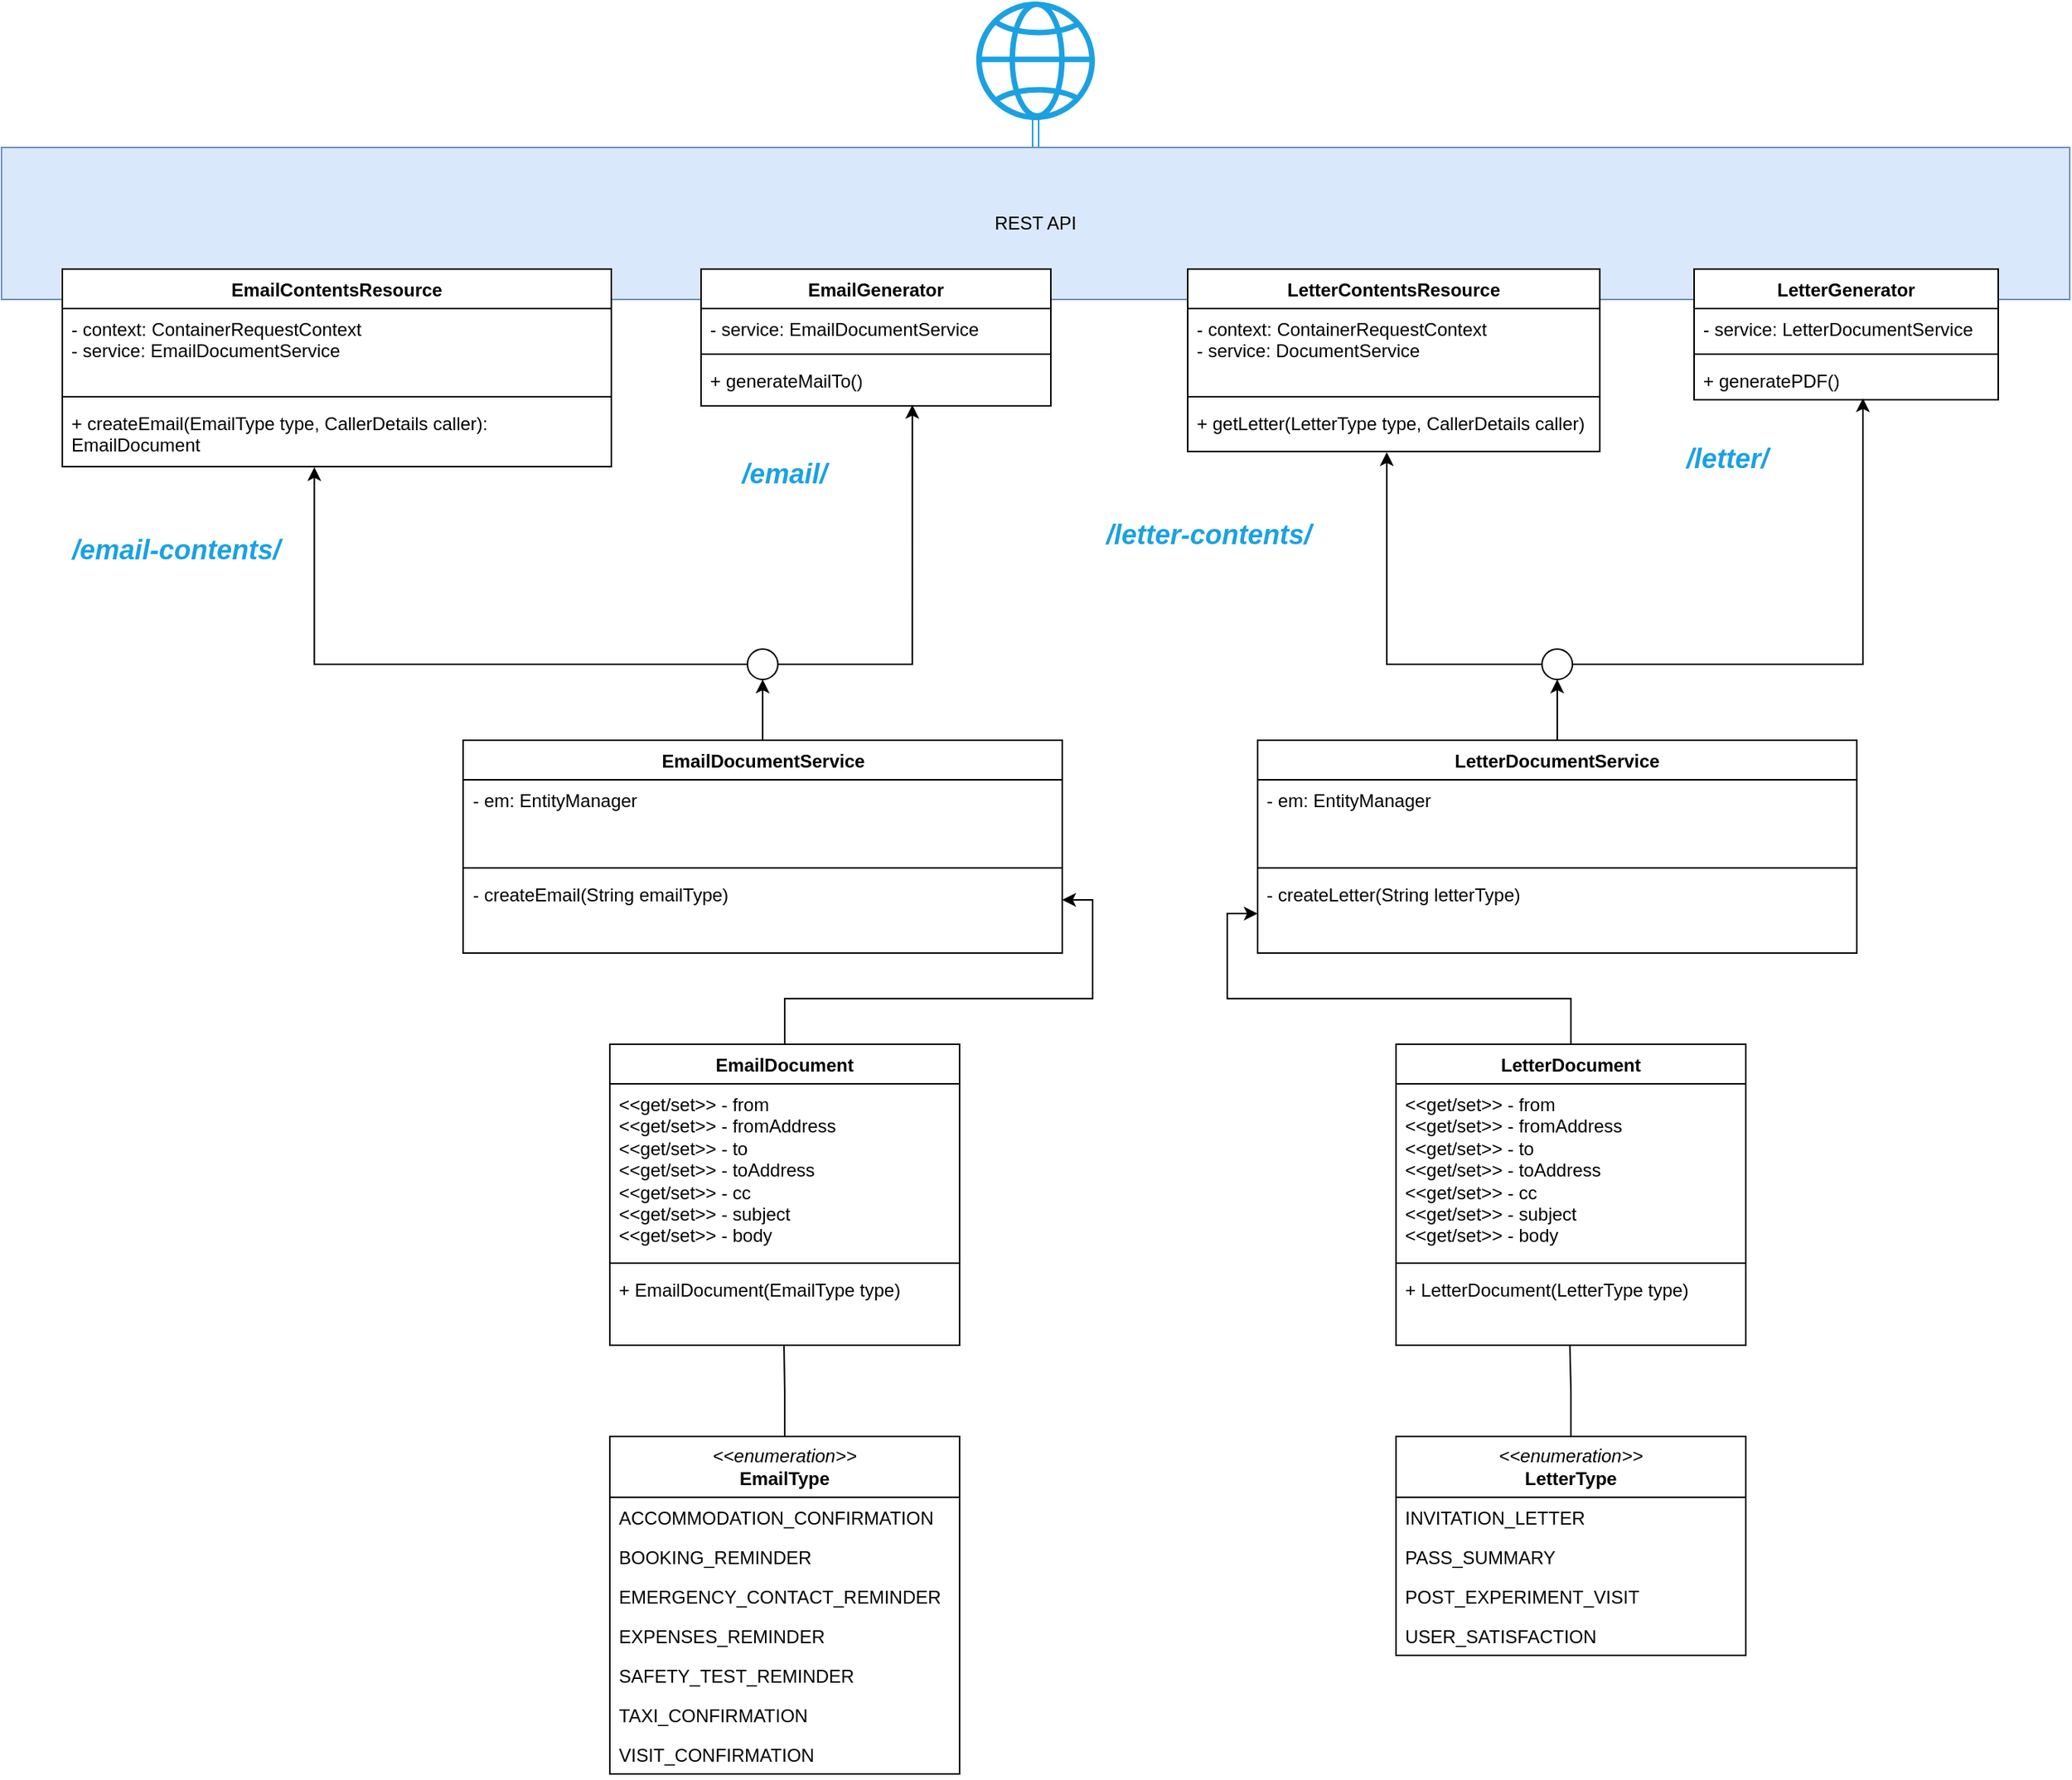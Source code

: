 <mxfile version="24.2.1" type="github">
  <diagram id="C5RBs43oDa-KdzZeNtuy" name="Page-1">
    <mxGraphModel dx="1050" dy="634" grid="1" gridSize="10" guides="1" tooltips="1" connect="1" arrows="1" fold="1" page="1" pageScale="1" pageWidth="827" pageHeight="1169" math="0" shadow="0">
      <root>
        <mxCell id="WIyWlLk6GJQsqaUBKTNV-0" />
        <mxCell id="WIyWlLk6GJQsqaUBKTNV-1" parent="WIyWlLk6GJQsqaUBKTNV-0" />
        <mxCell id="lxQ42xoXtjc7i1S5PKAg-8" value="REST API" style="html=1;whiteSpace=wrap;fillColor=#dae8fc;strokeColor=#6c8ebf;" parent="WIyWlLk6GJQsqaUBKTNV-1" vertex="1">
          <mxGeometry x="37" y="97" width="1360" height="100" as="geometry" />
        </mxCell>
        <mxCell id="MQ1HAu035y0CXCqz7wdD-0" value="EmailContentsResource" style="swimlane;fontStyle=1;align=center;verticalAlign=top;childLayout=stackLayout;horizontal=1;startSize=26;horizontalStack=0;resizeParent=1;resizeParentMax=0;resizeLast=0;collapsible=1;marginBottom=0;whiteSpace=wrap;html=1;" parent="WIyWlLk6GJQsqaUBKTNV-1" vertex="1">
          <mxGeometry x="77" y="177" width="361" height="130" as="geometry" />
        </mxCell>
        <mxCell id="MQ1HAu035y0CXCqz7wdD-1" value="&lt;div&gt;- context: ContainerRequestContext&lt;/div&gt;&lt;div&gt;- service: EmailDocumentService&lt;br&gt;&lt;/div&gt;" style="text;align=left;verticalAlign=top;spacingLeft=4;spacingRight=4;overflow=hidden;rotatable=0;points=[[0,0.5],[1,0.5]];portConstraint=eastwest;whiteSpace=wrap;html=1;" parent="MQ1HAu035y0CXCqz7wdD-0" vertex="1">
          <mxGeometry y="26" width="361" height="54" as="geometry" />
        </mxCell>
        <mxCell id="MQ1HAu035y0CXCqz7wdD-2" value="" style="line;strokeWidth=1;fillColor=none;align=left;verticalAlign=middle;spacingTop=-1;spacingLeft=3;spacingRight=3;rotatable=0;labelPosition=right;points=[];portConstraint=eastwest;strokeColor=inherit;" parent="MQ1HAu035y0CXCqz7wdD-0" vertex="1">
          <mxGeometry y="80" width="361" height="8" as="geometry" />
        </mxCell>
        <mxCell id="MQ1HAu035y0CXCqz7wdD-3" value="+ createEmail(EmailType type, CallerDetails caller): EmailDocument" style="text;strokeColor=none;fillColor=none;align=left;verticalAlign=top;spacingLeft=4;spacingRight=4;overflow=hidden;rotatable=0;points=[[0,0.5],[1,0.5]];portConstraint=eastwest;whiteSpace=wrap;html=1;" parent="MQ1HAu035y0CXCqz7wdD-0" vertex="1">
          <mxGeometry y="88" width="361" height="42" as="geometry" />
        </mxCell>
        <mxCell id="eRIV_MZJOHmOLpLLFDUo-9" style="edgeStyle=orthogonalEdgeStyle;rounded=0;orthogonalLoop=1;jettySize=auto;html=1;entryX=0.604;entryY=0.98;entryDx=0;entryDy=0;entryPerimeter=0;exitX=1;exitY=0.5;exitDx=0;exitDy=0;" parent="WIyWlLk6GJQsqaUBKTNV-1" source="wytjnBY4nGIAAZqbwtNx-3" target="lxQ42xoXtjc7i1S5PKAg-3" edge="1">
          <mxGeometry relative="1" as="geometry">
            <mxPoint x="1210" y="407" as="targetPoint" />
          </mxGeometry>
        </mxCell>
        <mxCell id="lxQ42xoXtjc7i1S5PKAg-16" style="edgeStyle=orthogonalEdgeStyle;rounded=0;orthogonalLoop=1;jettySize=auto;html=1;entryX=0.5;entryY=1;entryDx=0;entryDy=0;" parent="WIyWlLk6GJQsqaUBKTNV-1" source="MQ1HAu035y0CXCqz7wdD-4" target="lxQ42xoXtjc7i1S5PKAg-15" edge="1">
          <mxGeometry relative="1" as="geometry" />
        </mxCell>
        <mxCell id="MQ1HAu035y0CXCqz7wdD-4" value="LetterDocumentService" style="swimlane;fontStyle=1;align=center;verticalAlign=top;childLayout=stackLayout;horizontal=1;startSize=26;horizontalStack=0;resizeParent=1;resizeParentMax=0;resizeLast=0;collapsible=1;marginBottom=0;whiteSpace=wrap;html=1;" parent="WIyWlLk6GJQsqaUBKTNV-1" vertex="1">
          <mxGeometry x="863" y="487" width="394" height="140" as="geometry" />
        </mxCell>
        <mxCell id="MQ1HAu035y0CXCqz7wdD-5" value="&lt;div&gt;- em: EntityManager&lt;/div&gt;" style="text;strokeColor=none;fillColor=none;align=left;verticalAlign=top;spacingLeft=4;spacingRight=4;overflow=hidden;rotatable=0;points=[[0,0.5],[1,0.5]];portConstraint=eastwest;whiteSpace=wrap;html=1;" parent="MQ1HAu035y0CXCqz7wdD-4" vertex="1">
          <mxGeometry y="26" width="394" height="54" as="geometry" />
        </mxCell>
        <mxCell id="MQ1HAu035y0CXCqz7wdD-6" value="" style="line;strokeWidth=1;fillColor=none;align=left;verticalAlign=middle;spacingTop=-1;spacingLeft=3;spacingRight=3;rotatable=0;labelPosition=right;points=[];portConstraint=eastwest;strokeColor=inherit;" parent="MQ1HAu035y0CXCqz7wdD-4" vertex="1">
          <mxGeometry y="80" width="394" height="8" as="geometry" />
        </mxCell>
        <mxCell id="MQ1HAu035y0CXCqz7wdD-7" value="&lt;div&gt;- createLetter(String letterType)&lt;/div&gt;" style="text;strokeColor=none;fillColor=none;align=left;verticalAlign=top;spacingLeft=4;spacingRight=4;overflow=hidden;rotatable=0;points=[[0,0.5],[1,0.5]];portConstraint=eastwest;whiteSpace=wrap;html=1;" parent="MQ1HAu035y0CXCqz7wdD-4" vertex="1">
          <mxGeometry y="88" width="394" height="52" as="geometry" />
        </mxCell>
        <mxCell id="MQ1HAu035y0CXCqz7wdD-16" value="EmailDocument" style="swimlane;fontStyle=1;align=center;verticalAlign=top;childLayout=stackLayout;horizontal=1;startSize=26;horizontalStack=0;resizeParent=1;resizeParentMax=0;resizeLast=0;collapsible=1;marginBottom=0;whiteSpace=wrap;html=1;" parent="WIyWlLk6GJQsqaUBKTNV-1" vertex="1">
          <mxGeometry x="437" y="687" width="230" height="198" as="geometry" />
        </mxCell>
        <mxCell id="MQ1HAu035y0CXCqz7wdD-17" value="&lt;div&gt;&amp;lt;&amp;lt;get/set&amp;gt;&amp;gt; - from&lt;/div&gt;&lt;div&gt;&amp;lt;&amp;lt;get/set&amp;gt;&amp;gt; - fromAddress&lt;/div&gt;&lt;div&gt;&amp;lt;&amp;lt;get/set&amp;gt;&amp;gt; - to&lt;/div&gt;&lt;div&gt;&amp;lt;&amp;lt;get/set&amp;gt;&amp;gt; - toAddress&lt;/div&gt;&lt;div&gt;&amp;lt;&amp;lt;get/set&amp;gt;&amp;gt; - cc&lt;/div&gt;&lt;div&gt;&amp;lt;&amp;lt;get/set&amp;gt;&amp;gt; - subject&lt;/div&gt;&lt;div&gt;&amp;lt;&amp;lt;get/set&amp;gt;&amp;gt; - body&lt;br&gt;&lt;/div&gt;" style="text;strokeColor=none;fillColor=none;align=left;verticalAlign=top;spacingLeft=4;spacingRight=4;overflow=hidden;rotatable=0;points=[[0,0.5],[1,0.5]];portConstraint=eastwest;whiteSpace=wrap;html=1;" parent="MQ1HAu035y0CXCqz7wdD-16" vertex="1">
          <mxGeometry y="26" width="230" height="114" as="geometry" />
        </mxCell>
        <mxCell id="MQ1HAu035y0CXCqz7wdD-18" value="" style="line;strokeWidth=1;fillColor=none;align=left;verticalAlign=middle;spacingTop=-1;spacingLeft=3;spacingRight=3;rotatable=0;labelPosition=right;points=[];portConstraint=eastwest;strokeColor=inherit;" parent="MQ1HAu035y0CXCqz7wdD-16" vertex="1">
          <mxGeometry y="140" width="230" height="8" as="geometry" />
        </mxCell>
        <mxCell id="MQ1HAu035y0CXCqz7wdD-19" value="+ EmailDocument(EmailType type)" style="text;strokeColor=none;fillColor=none;align=left;verticalAlign=top;spacingLeft=4;spacingRight=4;overflow=hidden;rotatable=0;points=[[0,0.5],[1,0.5]];portConstraint=eastwest;whiteSpace=wrap;html=1;" parent="MQ1HAu035y0CXCqz7wdD-16" vertex="1">
          <mxGeometry y="148" width="230" height="50" as="geometry" />
        </mxCell>
        <mxCell id="42Mcp5apY7TqK0RnaU3a-8" style="edgeStyle=orthogonalEdgeStyle;rounded=0;orthogonalLoop=1;jettySize=auto;html=1;entryX=1;entryY=0.75;entryDx=0;entryDy=0;exitX=0.5;exitY=0;exitDx=0;exitDy=0;" parent="WIyWlLk6GJQsqaUBKTNV-1" source="MQ1HAu035y0CXCqz7wdD-16" target="lxQ42xoXtjc7i1S5PKAg-10" edge="1">
          <mxGeometry relative="1" as="geometry" />
        </mxCell>
        <mxCell id="wytjnBY4nGIAAZqbwtNx-2" value="" style="edgeStyle=orthogonalEdgeStyle;rounded=0;orthogonalLoop=1;jettySize=auto;html=1;shape=link;strokeColor=#1ba1e2;entryX=0.5;entryY=0;entryDx=0;entryDy=0;" parent="WIyWlLk6GJQsqaUBKTNV-1" source="42Mcp5apY7TqK0RnaU3a-9" target="lxQ42xoXtjc7i1S5PKAg-8" edge="1">
          <mxGeometry relative="1" as="geometry" />
        </mxCell>
        <mxCell id="42Mcp5apY7TqK0RnaU3a-9" value="" style="sketch=0;outlineConnect=0;fillColor=#1BA1E2;strokeColor=#006EAF;dashed=0;verticalLabelPosition=bottom;verticalAlign=top;align=center;html=1;fontSize=12;fontStyle=0;aspect=fixed;pointerEvents=1;shape=mxgraph.aws4.globe;fontColor=#ffffff;" parent="WIyWlLk6GJQsqaUBKTNV-1" vertex="1">
          <mxGeometry x="678" y="1" width="78" height="78" as="geometry" />
        </mxCell>
        <mxCell id="A69BAZDd_FpkVHJT01qS-3" value="&lt;div&gt;&lt;i&gt;&amp;lt;&amp;lt;enumeration&amp;gt;&amp;gt;&lt;/i&gt;&lt;/div&gt;&lt;div&gt;&lt;b&gt;EmailType&lt;/b&gt;&lt;br&gt;&lt;/div&gt;" style="swimlane;fontStyle=0;childLayout=stackLayout;horizontal=1;startSize=40;fillColor=none;horizontalStack=0;resizeParent=1;resizeParentMax=0;resizeLast=0;collapsible=1;marginBottom=0;whiteSpace=wrap;html=1;" parent="WIyWlLk6GJQsqaUBKTNV-1" vertex="1">
          <mxGeometry x="437" y="945" width="230" height="222" as="geometry" />
        </mxCell>
        <mxCell id="A69BAZDd_FpkVHJT01qS-4" value="ACCOMMODATION_CONFIRMATION" style="text;strokeColor=none;fillColor=none;align=left;verticalAlign=top;spacingLeft=4;spacingRight=4;overflow=hidden;rotatable=0;points=[[0,0.5],[1,0.5]];portConstraint=eastwest;whiteSpace=wrap;html=1;" parent="A69BAZDd_FpkVHJT01qS-3" vertex="1">
          <mxGeometry y="40" width="230" height="26" as="geometry" />
        </mxCell>
        <mxCell id="A69BAZDd_FpkVHJT01qS-5" value="BOOKING_REMINDER" style="text;strokeColor=none;fillColor=none;align=left;verticalAlign=top;spacingLeft=4;spacingRight=4;overflow=hidden;rotatable=0;points=[[0,0.5],[1,0.5]];portConstraint=eastwest;whiteSpace=wrap;html=1;" parent="A69BAZDd_FpkVHJT01qS-3" vertex="1">
          <mxGeometry y="66" width="230" height="26" as="geometry" />
        </mxCell>
        <mxCell id="A69BAZDd_FpkVHJT01qS-6" value="EMERGENCY_CONTACT_REMINDER" style="text;strokeColor=none;fillColor=none;align=left;verticalAlign=top;spacingLeft=4;spacingRight=4;overflow=hidden;rotatable=0;points=[[0,0.5],[1,0.5]];portConstraint=eastwest;whiteSpace=wrap;html=1;" parent="A69BAZDd_FpkVHJT01qS-3" vertex="1">
          <mxGeometry y="92" width="230" height="26" as="geometry" />
        </mxCell>
        <mxCell id="A69BAZDd_FpkVHJT01qS-7" value="EXPENSES_REMINDER" style="text;strokeColor=none;fillColor=none;align=left;verticalAlign=top;spacingLeft=4;spacingRight=4;overflow=hidden;rotatable=0;points=[[0,0.5],[1,0.5]];portConstraint=eastwest;whiteSpace=wrap;html=1;" parent="A69BAZDd_FpkVHJT01qS-3" vertex="1">
          <mxGeometry y="118" width="230" height="26" as="geometry" />
        </mxCell>
        <mxCell id="A69BAZDd_FpkVHJT01qS-8" value="SAFETY_TEST_REMINDER" style="text;strokeColor=none;fillColor=none;align=left;verticalAlign=top;spacingLeft=4;spacingRight=4;overflow=hidden;rotatable=0;points=[[0,0.5],[1,0.5]];portConstraint=eastwest;whiteSpace=wrap;html=1;" parent="A69BAZDd_FpkVHJT01qS-3" vertex="1">
          <mxGeometry y="144" width="230" height="26" as="geometry" />
        </mxCell>
        <mxCell id="A69BAZDd_FpkVHJT01qS-10" value="TAXI_CONFIRMATION" style="text;strokeColor=none;fillColor=none;align=left;verticalAlign=top;spacingLeft=4;spacingRight=4;overflow=hidden;rotatable=0;points=[[0,0.5],[1,0.5]];portConstraint=eastwest;whiteSpace=wrap;html=1;" parent="A69BAZDd_FpkVHJT01qS-3" vertex="1">
          <mxGeometry y="170" width="230" height="26" as="geometry" />
        </mxCell>
        <mxCell id="A69BAZDd_FpkVHJT01qS-9" value="VISIT_CONFIRMATION" style="text;strokeColor=none;fillColor=none;align=left;verticalAlign=top;spacingLeft=4;spacingRight=4;overflow=hidden;rotatable=0;points=[[0,0.5],[1,0.5]];portConstraint=eastwest;whiteSpace=wrap;html=1;" parent="A69BAZDd_FpkVHJT01qS-3" vertex="1">
          <mxGeometry y="196" width="230" height="26" as="geometry" />
        </mxCell>
        <mxCell id="A69BAZDd_FpkVHJT01qS-12" value="&lt;div&gt;&lt;i&gt;&amp;lt;&amp;lt;enumeration&amp;gt;&amp;gt;&lt;/i&gt;&lt;/div&gt;&lt;div&gt;&lt;b&gt;LetterType&lt;/b&gt;&lt;br&gt;&lt;/div&gt;" style="swimlane;fontStyle=0;childLayout=stackLayout;horizontal=1;startSize=40;fillColor=none;horizontalStack=0;resizeParent=1;resizeParentMax=0;resizeLast=0;collapsible=1;marginBottom=0;whiteSpace=wrap;html=1;" parent="WIyWlLk6GJQsqaUBKTNV-1" vertex="1">
          <mxGeometry x="954" y="945" width="230" height="144" as="geometry" />
        </mxCell>
        <mxCell id="A69BAZDd_FpkVHJT01qS-13" value="INVITATION_LETTER" style="text;strokeColor=none;fillColor=none;align=left;verticalAlign=top;spacingLeft=4;spacingRight=4;overflow=hidden;rotatable=0;points=[[0,0.5],[1,0.5]];portConstraint=eastwest;whiteSpace=wrap;html=1;" parent="A69BAZDd_FpkVHJT01qS-12" vertex="1">
          <mxGeometry y="40" width="230" height="26" as="geometry" />
        </mxCell>
        <mxCell id="A69BAZDd_FpkVHJT01qS-14" value="PASS_SUMMARY" style="text;strokeColor=none;fillColor=none;align=left;verticalAlign=top;spacingLeft=4;spacingRight=4;overflow=hidden;rotatable=0;points=[[0,0.5],[1,0.5]];portConstraint=eastwest;whiteSpace=wrap;html=1;" parent="A69BAZDd_FpkVHJT01qS-12" vertex="1">
          <mxGeometry y="66" width="230" height="26" as="geometry" />
        </mxCell>
        <mxCell id="A69BAZDd_FpkVHJT01qS-15" value="POST_EXPERIMENT_VISIT" style="text;strokeColor=none;fillColor=none;align=left;verticalAlign=top;spacingLeft=4;spacingRight=4;overflow=hidden;rotatable=0;points=[[0,0.5],[1,0.5]];portConstraint=eastwest;whiteSpace=wrap;html=1;" parent="A69BAZDd_FpkVHJT01qS-12" vertex="1">
          <mxGeometry y="92" width="230" height="26" as="geometry" />
        </mxCell>
        <mxCell id="A69BAZDd_FpkVHJT01qS-16" value="USER_SATISFACTION" style="text;strokeColor=none;fillColor=none;align=left;verticalAlign=top;spacingLeft=4;spacingRight=4;overflow=hidden;rotatable=0;points=[[0,0.5],[1,0.5]];portConstraint=eastwest;whiteSpace=wrap;html=1;" parent="A69BAZDd_FpkVHJT01qS-12" vertex="1">
          <mxGeometry y="118" width="230" height="26" as="geometry" />
        </mxCell>
        <mxCell id="A69BAZDd_FpkVHJT01qS-21" style="edgeStyle=orthogonalEdgeStyle;rounded=0;orthogonalLoop=1;jettySize=auto;html=1;entryX=0.498;entryY=0.992;entryDx=0;entryDy=0;entryPerimeter=0;endArrow=none;endFill=0;" parent="WIyWlLk6GJQsqaUBKTNV-1" source="A69BAZDd_FpkVHJT01qS-3" target="MQ1HAu035y0CXCqz7wdD-19" edge="1">
          <mxGeometry relative="1" as="geometry" />
        </mxCell>
        <mxCell id="A69BAZDd_FpkVHJT01qS-26" style="edgeStyle=orthogonalEdgeStyle;rounded=0;orthogonalLoop=1;jettySize=auto;html=1;exitX=0.5;exitY=0;exitDx=0;exitDy=0;entryX=0;entryY=0.5;entryDx=0;entryDy=0;" parent="WIyWlLk6GJQsqaUBKTNV-1" source="A69BAZDd_FpkVHJT01qS-22" target="MQ1HAu035y0CXCqz7wdD-7" edge="1">
          <mxGeometry relative="1" as="geometry">
            <mxPoint x="1167" y="667" as="targetPoint" />
          </mxGeometry>
        </mxCell>
        <mxCell id="A69BAZDd_FpkVHJT01qS-22" value="LetterDocument" style="swimlane;fontStyle=1;align=center;verticalAlign=top;childLayout=stackLayout;horizontal=1;startSize=26;horizontalStack=0;resizeParent=1;resizeParentMax=0;resizeLast=0;collapsible=1;marginBottom=0;whiteSpace=wrap;html=1;" parent="WIyWlLk6GJQsqaUBKTNV-1" vertex="1">
          <mxGeometry x="954" y="687" width="230" height="198" as="geometry" />
        </mxCell>
        <mxCell id="A69BAZDd_FpkVHJT01qS-23" value="&lt;div&gt;&amp;lt;&amp;lt;get/set&amp;gt;&amp;gt; - from&lt;/div&gt;&lt;div&gt;&amp;lt;&amp;lt;get/set&amp;gt;&amp;gt; - fromAddress&lt;/div&gt;&lt;div&gt;&amp;lt;&amp;lt;get/set&amp;gt;&amp;gt; - to&lt;/div&gt;&lt;div&gt;&amp;lt;&amp;lt;get/set&amp;gt;&amp;gt; - toAddress&lt;/div&gt;&lt;div&gt;&amp;lt;&amp;lt;get/set&amp;gt;&amp;gt; - cc&lt;/div&gt;&lt;div&gt;&amp;lt;&amp;lt;get/set&amp;gt;&amp;gt; - subject&lt;/div&gt;&lt;div&gt;&amp;lt;&amp;lt;get/set&amp;gt;&amp;gt; - body&lt;br&gt;&lt;/div&gt;" style="text;strokeColor=none;fillColor=none;align=left;verticalAlign=top;spacingLeft=4;spacingRight=4;overflow=hidden;rotatable=0;points=[[0,0.5],[1,0.5]];portConstraint=eastwest;whiteSpace=wrap;html=1;" parent="A69BAZDd_FpkVHJT01qS-22" vertex="1">
          <mxGeometry y="26" width="230" height="114" as="geometry" />
        </mxCell>
        <mxCell id="A69BAZDd_FpkVHJT01qS-24" value="" style="line;strokeWidth=1;fillColor=none;align=left;verticalAlign=middle;spacingTop=-1;spacingLeft=3;spacingRight=3;rotatable=0;labelPosition=right;points=[];portConstraint=eastwest;strokeColor=inherit;" parent="A69BAZDd_FpkVHJT01qS-22" vertex="1">
          <mxGeometry y="140" width="230" height="8" as="geometry" />
        </mxCell>
        <mxCell id="A69BAZDd_FpkVHJT01qS-25" value="+ LetterDocument(LetterType type)" style="text;strokeColor=none;fillColor=none;align=left;verticalAlign=top;spacingLeft=4;spacingRight=4;overflow=hidden;rotatable=0;points=[[0,0.5],[1,0.5]];portConstraint=eastwest;whiteSpace=wrap;html=1;" parent="A69BAZDd_FpkVHJT01qS-22" vertex="1">
          <mxGeometry y="148" width="230" height="50" as="geometry" />
        </mxCell>
        <mxCell id="A69BAZDd_FpkVHJT01qS-27" style="edgeStyle=orthogonalEdgeStyle;rounded=0;orthogonalLoop=1;jettySize=auto;html=1;entryX=0.497;entryY=0.994;entryDx=0;entryDy=0;entryPerimeter=0;endArrow=none;endFill=0;" parent="WIyWlLk6GJQsqaUBKTNV-1" source="A69BAZDd_FpkVHJT01qS-12" target="A69BAZDd_FpkVHJT01qS-25" edge="1">
          <mxGeometry relative="1" as="geometry" />
        </mxCell>
        <mxCell id="eRIV_MZJOHmOLpLLFDUo-0" value="LetterContentsResource" style="swimlane;fontStyle=1;align=center;verticalAlign=top;childLayout=stackLayout;horizontal=1;startSize=26;horizontalStack=0;resizeParent=1;resizeParentMax=0;resizeLast=0;collapsible=1;marginBottom=0;whiteSpace=wrap;html=1;" parent="WIyWlLk6GJQsqaUBKTNV-1" vertex="1">
          <mxGeometry x="817" y="177" width="271" height="120" as="geometry" />
        </mxCell>
        <mxCell id="eRIV_MZJOHmOLpLLFDUo-1" value="&lt;div&gt;- context: ContainerRequestContext&lt;/div&gt;&lt;div&gt;- service: DocumentService&lt;br&gt;&lt;/div&gt;" style="text;strokeColor=none;fillColor=none;align=left;verticalAlign=top;spacingLeft=4;spacingRight=4;overflow=hidden;rotatable=0;points=[[0,0.5],[1,0.5]];portConstraint=eastwest;whiteSpace=wrap;html=1;" parent="eRIV_MZJOHmOLpLLFDUo-0" vertex="1">
          <mxGeometry y="26" width="271" height="54" as="geometry" />
        </mxCell>
        <mxCell id="eRIV_MZJOHmOLpLLFDUo-2" value="" style="line;strokeWidth=1;fillColor=none;align=left;verticalAlign=middle;spacingTop=-1;spacingLeft=3;spacingRight=3;rotatable=0;labelPosition=right;points=[];portConstraint=eastwest;strokeColor=inherit;" parent="eRIV_MZJOHmOLpLLFDUo-0" vertex="1">
          <mxGeometry y="80" width="271" height="8" as="geometry" />
        </mxCell>
        <mxCell id="eRIV_MZJOHmOLpLLFDUo-3" value="+ getLetter(LetterType type, CallerDetails caller)" style="text;strokeColor=none;fillColor=none;align=left;verticalAlign=top;spacingLeft=4;spacingRight=4;overflow=hidden;rotatable=0;points=[[0,0.5],[1,0.5]];portConstraint=eastwest;whiteSpace=wrap;html=1;" parent="eRIV_MZJOHmOLpLLFDUo-0" vertex="1">
          <mxGeometry y="88" width="271" height="32" as="geometry" />
        </mxCell>
        <mxCell id="wytjnBY4nGIAAZqbwtNx-3" value="" style="ellipse;whiteSpace=wrap;html=1;strokeColor=#000000;" parent="WIyWlLk6GJQsqaUBKTNV-1" vertex="1">
          <mxGeometry x="527.5" y="427" width="20" height="20" as="geometry" />
        </mxCell>
        <mxCell id="wytjnBY4nGIAAZqbwtNx-5" style="edgeStyle=orthogonalEdgeStyle;rounded=0;orthogonalLoop=1;jettySize=auto;html=1;entryX=0.459;entryY=1.008;entryDx=0;entryDy=0;entryPerimeter=0;exitX=0;exitY=0.5;exitDx=0;exitDy=0;" parent="WIyWlLk6GJQsqaUBKTNV-1" source="wytjnBY4nGIAAZqbwtNx-3" target="MQ1HAu035y0CXCqz7wdD-3" edge="1">
          <mxGeometry relative="1" as="geometry" />
        </mxCell>
        <mxCell id="lxQ42xoXtjc7i1S5PKAg-0" value="EmailGenerator" style="swimlane;fontStyle=1;align=center;verticalAlign=top;childLayout=stackLayout;horizontal=1;startSize=26;horizontalStack=0;resizeParent=1;resizeParentMax=0;resizeLast=0;collapsible=1;marginBottom=0;whiteSpace=wrap;html=1;" parent="WIyWlLk6GJQsqaUBKTNV-1" vertex="1">
          <mxGeometry x="497" y="177" width="230" height="90" as="geometry" />
        </mxCell>
        <mxCell id="lxQ42xoXtjc7i1S5PKAg-1" value="- service: EmailDocumentService" style="text;strokeColor=none;fillColor=none;align=left;verticalAlign=top;spacingLeft=4;spacingRight=4;overflow=hidden;rotatable=0;points=[[0,0.5],[1,0.5]];portConstraint=eastwest;whiteSpace=wrap;html=1;" parent="lxQ42xoXtjc7i1S5PKAg-0" vertex="1">
          <mxGeometry y="26" width="230" height="26" as="geometry" />
        </mxCell>
        <mxCell id="lxQ42xoXtjc7i1S5PKAg-2" value="" style="line;strokeWidth=1;fillColor=none;align=left;verticalAlign=middle;spacingTop=-1;spacingLeft=3;spacingRight=3;rotatable=0;labelPosition=right;points=[];portConstraint=eastwest;strokeColor=inherit;" parent="lxQ42xoXtjc7i1S5PKAg-0" vertex="1">
          <mxGeometry y="52" width="230" height="8" as="geometry" />
        </mxCell>
        <mxCell id="lxQ42xoXtjc7i1S5PKAg-3" value="&lt;div&gt;+ generateMailTo()&lt;/div&gt;" style="text;strokeColor=none;fillColor=none;align=left;verticalAlign=top;spacingLeft=4;spacingRight=4;overflow=hidden;rotatable=0;points=[[0,0.5],[1,0.5]];portConstraint=eastwest;whiteSpace=wrap;html=1;" parent="lxQ42xoXtjc7i1S5PKAg-0" vertex="1">
          <mxGeometry y="60" width="230" height="30" as="geometry" />
        </mxCell>
        <mxCell id="lxQ42xoXtjc7i1S5PKAg-4" value="LetterGenerator" style="swimlane;fontStyle=1;align=center;verticalAlign=top;childLayout=stackLayout;horizontal=1;startSize=26;horizontalStack=0;resizeParent=1;resizeParentMax=0;resizeLast=0;collapsible=1;marginBottom=0;whiteSpace=wrap;html=1;" parent="WIyWlLk6GJQsqaUBKTNV-1" vertex="1">
          <mxGeometry x="1150" y="177" width="200" height="86" as="geometry" />
        </mxCell>
        <mxCell id="lxQ42xoXtjc7i1S5PKAg-5" value="- service: LetterDocumentService" style="text;strokeColor=none;fillColor=none;align=left;verticalAlign=top;spacingLeft=4;spacingRight=4;overflow=hidden;rotatable=0;points=[[0,0.5],[1,0.5]];portConstraint=eastwest;whiteSpace=wrap;html=1;" parent="lxQ42xoXtjc7i1S5PKAg-4" vertex="1">
          <mxGeometry y="26" width="200" height="26" as="geometry" />
        </mxCell>
        <mxCell id="lxQ42xoXtjc7i1S5PKAg-6" value="" style="line;strokeWidth=1;fillColor=none;align=left;verticalAlign=middle;spacingTop=-1;spacingLeft=3;spacingRight=3;rotatable=0;labelPosition=right;points=[];portConstraint=eastwest;strokeColor=inherit;" parent="lxQ42xoXtjc7i1S5PKAg-4" vertex="1">
          <mxGeometry y="52" width="200" height="8" as="geometry" />
        </mxCell>
        <mxCell id="lxQ42xoXtjc7i1S5PKAg-7" value="+ generatePDF()" style="text;strokeColor=none;fillColor=none;align=left;verticalAlign=top;spacingLeft=4;spacingRight=4;overflow=hidden;rotatable=0;points=[[0,0.5],[1,0.5]];portConstraint=eastwest;whiteSpace=wrap;html=1;" parent="lxQ42xoXtjc7i1S5PKAg-4" vertex="1">
          <mxGeometry y="60" width="200" height="26" as="geometry" />
        </mxCell>
        <mxCell id="lxQ42xoXtjc7i1S5PKAg-14" style="edgeStyle=orthogonalEdgeStyle;rounded=0;orthogonalLoop=1;jettySize=auto;html=1;entryX=0.5;entryY=1;entryDx=0;entryDy=0;" parent="WIyWlLk6GJQsqaUBKTNV-1" source="lxQ42xoXtjc7i1S5PKAg-10" target="wytjnBY4nGIAAZqbwtNx-3" edge="1">
          <mxGeometry relative="1" as="geometry" />
        </mxCell>
        <mxCell id="lxQ42xoXtjc7i1S5PKAg-10" value="EmailDocumentService" style="swimlane;fontStyle=1;align=center;verticalAlign=top;childLayout=stackLayout;horizontal=1;startSize=26;horizontalStack=0;resizeParent=1;resizeParentMax=0;resizeLast=0;collapsible=1;marginBottom=0;whiteSpace=wrap;html=1;" parent="WIyWlLk6GJQsqaUBKTNV-1" vertex="1">
          <mxGeometry x="340.5" y="487" width="394" height="140" as="geometry" />
        </mxCell>
        <mxCell id="lxQ42xoXtjc7i1S5PKAg-11" value="&lt;div&gt;- em: EntityManager&lt;/div&gt;" style="text;strokeColor=none;fillColor=none;align=left;verticalAlign=top;spacingLeft=4;spacingRight=4;overflow=hidden;rotatable=0;points=[[0,0.5],[1,0.5]];portConstraint=eastwest;whiteSpace=wrap;html=1;" parent="lxQ42xoXtjc7i1S5PKAg-10" vertex="1">
          <mxGeometry y="26" width="394" height="54" as="geometry" />
        </mxCell>
        <mxCell id="lxQ42xoXtjc7i1S5PKAg-12" value="" style="line;strokeWidth=1;fillColor=none;align=left;verticalAlign=middle;spacingTop=-1;spacingLeft=3;spacingRight=3;rotatable=0;labelPosition=right;points=[];portConstraint=eastwest;strokeColor=inherit;" parent="lxQ42xoXtjc7i1S5PKAg-10" vertex="1">
          <mxGeometry y="80" width="394" height="8" as="geometry" />
        </mxCell>
        <mxCell id="lxQ42xoXtjc7i1S5PKAg-13" value="&lt;div&gt;- createEmail(String emailType)&lt;/div&gt;" style="text;strokeColor=none;fillColor=none;align=left;verticalAlign=top;spacingLeft=4;spacingRight=4;overflow=hidden;rotatable=0;points=[[0,0.5],[1,0.5]];portConstraint=eastwest;whiteSpace=wrap;html=1;" parent="lxQ42xoXtjc7i1S5PKAg-10" vertex="1">
          <mxGeometry y="88" width="394" height="52" as="geometry" />
        </mxCell>
        <mxCell id="lxQ42xoXtjc7i1S5PKAg-15" value="" style="ellipse;whiteSpace=wrap;html=1;strokeColor=#000000;" parent="WIyWlLk6GJQsqaUBKTNV-1" vertex="1">
          <mxGeometry x="1050" y="427" width="20" height="20" as="geometry" />
        </mxCell>
        <mxCell id="lxQ42xoXtjc7i1S5PKAg-17" style="edgeStyle=orthogonalEdgeStyle;rounded=0;orthogonalLoop=1;jettySize=auto;html=1;entryX=0.483;entryY=1.016;entryDx=0;entryDy=0;entryPerimeter=0;exitX=0;exitY=0.5;exitDx=0;exitDy=0;" parent="WIyWlLk6GJQsqaUBKTNV-1" source="lxQ42xoXtjc7i1S5PKAg-15" target="eRIV_MZJOHmOLpLLFDUo-3" edge="1">
          <mxGeometry relative="1" as="geometry" />
        </mxCell>
        <mxCell id="lxQ42xoXtjc7i1S5PKAg-18" style="edgeStyle=orthogonalEdgeStyle;rounded=0;orthogonalLoop=1;jettySize=auto;html=1;entryX=0.555;entryY=0.962;entryDx=0;entryDy=0;entryPerimeter=0;exitX=1;exitY=0.5;exitDx=0;exitDy=0;" parent="WIyWlLk6GJQsqaUBKTNV-1" source="lxQ42xoXtjc7i1S5PKAg-15" target="lxQ42xoXtjc7i1S5PKAg-7" edge="1">
          <mxGeometry relative="1" as="geometry" />
        </mxCell>
        <mxCell id="lxQ42xoXtjc7i1S5PKAg-20" value="&lt;div align=&quot;center&quot;&gt;&lt;font color=&quot;#1ba1e2&quot;&gt;&lt;i&gt;&lt;font style=&quot;font-size: 18px;&quot;&gt;&lt;b&gt;/email/&lt;/b&gt;&lt;/font&gt;&lt;/i&gt;&lt;/font&gt;&lt;/div&gt;" style="text;html=1;align=center;verticalAlign=middle;whiteSpace=wrap;rounded=0;" parent="WIyWlLk6GJQsqaUBKTNV-1" vertex="1">
          <mxGeometry x="477" y="297" width="150" height="30" as="geometry" />
        </mxCell>
        <mxCell id="lxQ42xoXtjc7i1S5PKAg-21" value="&lt;div align=&quot;center&quot;&gt;&lt;font color=&quot;#1ba1e2&quot;&gt;&lt;i&gt;&lt;font style=&quot;font-size: 18px;&quot;&gt;&lt;b&gt;/email-contents/&lt;/b&gt;&lt;/font&gt;&lt;/i&gt;&lt;/font&gt;&lt;/div&gt;" style="text;html=1;align=center;verticalAlign=middle;whiteSpace=wrap;rounded=0;" parent="WIyWlLk6GJQsqaUBKTNV-1" vertex="1">
          <mxGeometry x="77" y="347" width="150" height="30" as="geometry" />
        </mxCell>
        <mxCell id="lxQ42xoXtjc7i1S5PKAg-22" value="&lt;div align=&quot;center&quot;&gt;&lt;font color=&quot;#1ba1e2&quot;&gt;&lt;i&gt;&lt;font style=&quot;font-size: 18px;&quot;&gt;&lt;b&gt;/letter-contents/&lt;/b&gt;&lt;/font&gt;&lt;/i&gt;&lt;/font&gt;&lt;/div&gt;" style="text;html=1;align=center;verticalAlign=middle;whiteSpace=wrap;rounded=0;" parent="WIyWlLk6GJQsqaUBKTNV-1" vertex="1">
          <mxGeometry x="756" y="337" width="150" height="30" as="geometry" />
        </mxCell>
        <mxCell id="lxQ42xoXtjc7i1S5PKAg-23" value="&lt;div align=&quot;center&quot;&gt;&lt;font color=&quot;#1ba1e2&quot;&gt;&lt;i&gt;&lt;font style=&quot;font-size: 18px;&quot;&gt;&lt;b&gt;/letter/&lt;/b&gt;&lt;/font&gt;&lt;/i&gt;&lt;/font&gt;&lt;/div&gt;" style="text;html=1;align=center;verticalAlign=middle;whiteSpace=wrap;rounded=0;" parent="WIyWlLk6GJQsqaUBKTNV-1" vertex="1">
          <mxGeometry x="1097" y="287" width="150" height="30" as="geometry" />
        </mxCell>
      </root>
    </mxGraphModel>
  </diagram>
</mxfile>
